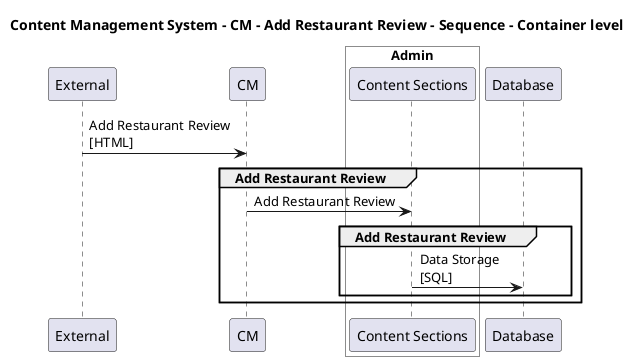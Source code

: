 @startuml

title Content Management System - CM - Add Restaurant Review - Sequence - Container level

participant "External" as C4InterFlow.SoftwareSystems.ExternalSystem
participant "CM" as ContentManagementSystem.SoftwareSystems.CM

box "Admin" #White
    participant "Content Sections" as ContentManagementSystem.SoftwareSystems.Admin.Containers.ContentSections
end box

participant "Database" as ContentManagementSystem.SoftwareSystems.Database

C4InterFlow.SoftwareSystems.ExternalSystem -> ContentManagementSystem.SoftwareSystems.CM : Add Restaurant Review\n[HTML]
group Add Restaurant Review
ContentManagementSystem.SoftwareSystems.CM -> ContentManagementSystem.SoftwareSystems.Admin.Containers.ContentSections : Add Restaurant Review
group Add Restaurant Review
ContentManagementSystem.SoftwareSystems.Admin.Containers.ContentSections -> ContentManagementSystem.SoftwareSystems.Database : Data Storage\n[SQL]
end
end


@enduml
